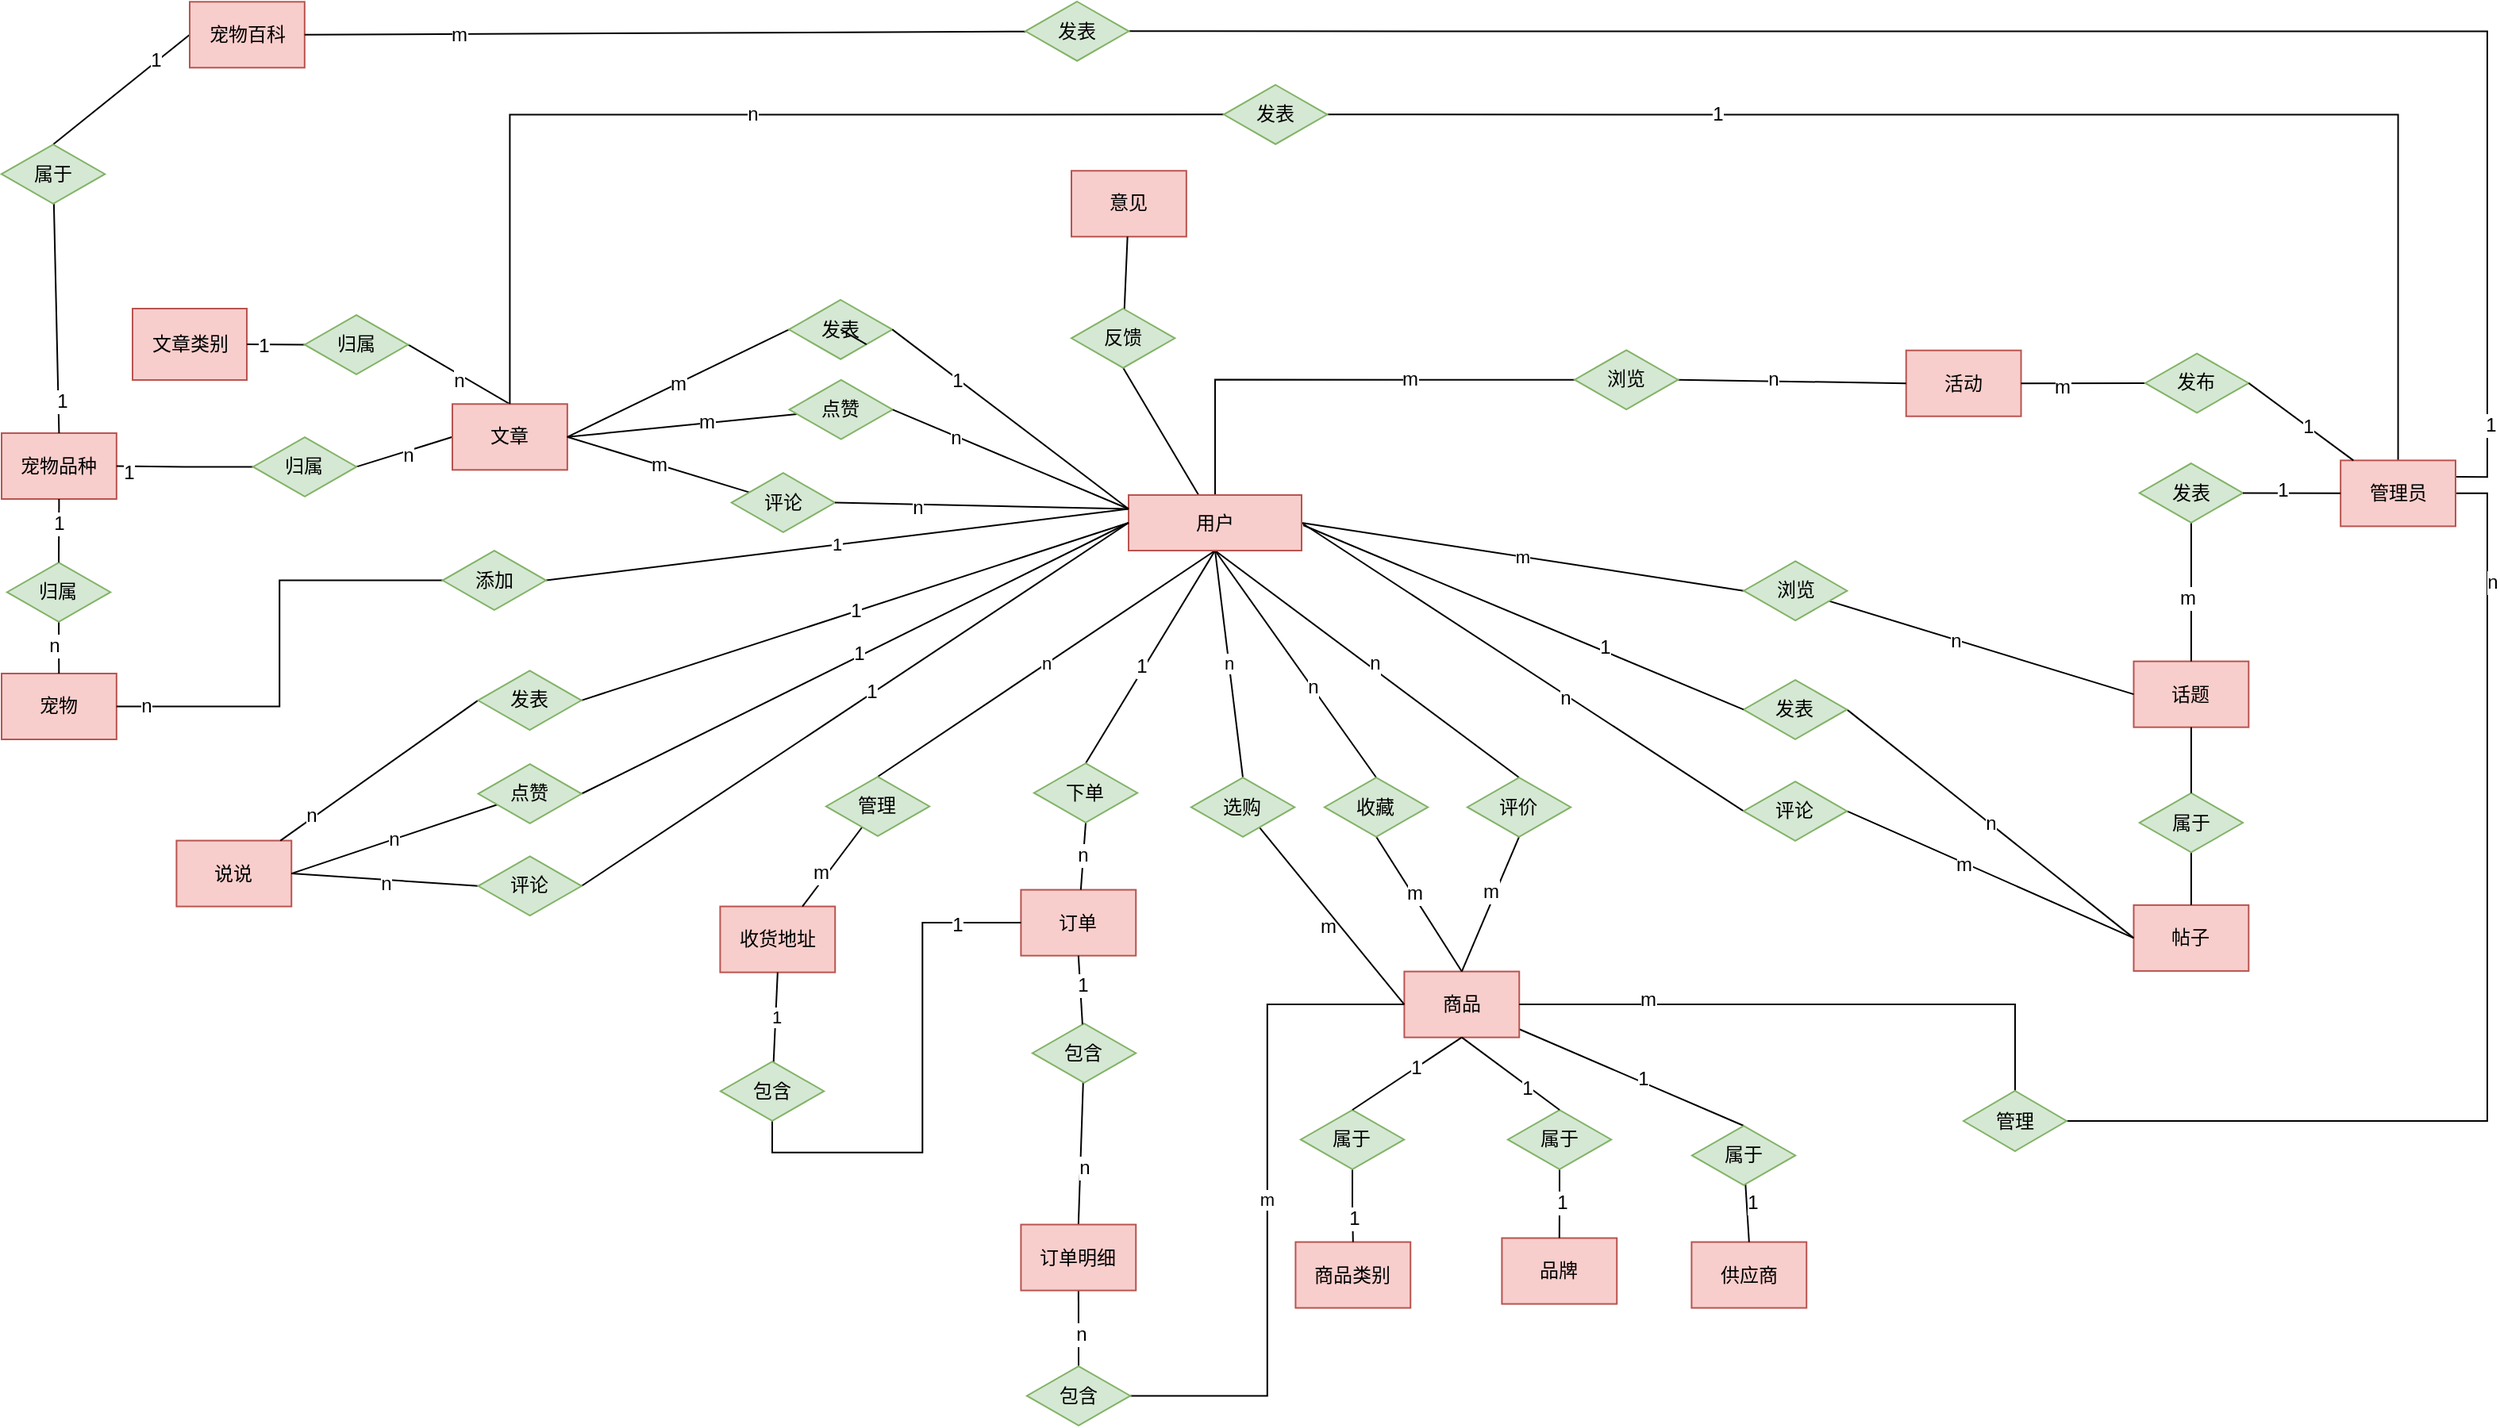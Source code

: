 <mxfile version="10.6.0" type="github"><diagram id="X5eaRei8gpYAr_jthchR" name="Page-1"><mxGraphModel dx="1158" dy="766" grid="1" gridSize="10" guides="1" tooltips="1" connect="1" arrows="1" fold="1" page="1" pageScale="1" pageWidth="3000" pageHeight="1169" math="0" shadow="0"><root><mxCell id="0"/><mxCell id="1" parent="0"/><mxCell id="8Mfv35bNwvgHNGdk49LG-83" style="rounded=0;orthogonalLoop=1;jettySize=auto;html=1;exitX=0.5;exitY=1;exitDx=0;exitDy=0;entryX=0.5;entryY=0;entryDx=0;entryDy=0;endArrow=none;endFill=0;fontSize=12;" parent="1" source="8Mfv35bNwvgHNGdk49LG-1" target="8Mfv35bNwvgHNGdk49LG-82" edge="1"><mxGeometry relative="1" as="geometry"/></mxCell><mxCell id="trBln6r09--BIxI0laH--87" value="1" style="text;html=1;resizable=0;points=[];align=center;verticalAlign=middle;labelBackgroundColor=#ffffff;" parent="8Mfv35bNwvgHNGdk49LG-83" vertex="1" connectable="0"><mxGeometry x="0.116" y="-1" relative="1" as="geometry"><mxPoint y="-1" as="offset"/></mxGeometry></mxCell><mxCell id="8Mfv35bNwvgHNGdk49LG-101" style="edgeStyle=none;rounded=0;orthogonalLoop=1;jettySize=auto;html=1;exitX=0.5;exitY=1;exitDx=0;exitDy=0;entryX=0.5;entryY=0;entryDx=0;entryDy=0;endArrow=none;endFill=0;fontSize=12;" parent="1" source="8Mfv35bNwvgHNGdk49LG-1" target="8Mfv35bNwvgHNGdk49LG-100" edge="1"><mxGeometry relative="1" as="geometry"/></mxCell><mxCell id="trBln6r09--BIxI0laH--93" value="n" style="text;html=1;resizable=0;points=[];align=center;verticalAlign=middle;labelBackgroundColor=#ffffff;" parent="8Mfv35bNwvgHNGdk49LG-101" vertex="1" connectable="0"><mxGeometry x="0.028" y="3" relative="1" as="geometry"><mxPoint as="offset"/></mxGeometry></mxCell><mxCell id="8Mfv35bNwvgHNGdk49LG-104" style="edgeStyle=none;rounded=0;orthogonalLoop=1;jettySize=auto;html=1;exitX=0.5;exitY=1;exitDx=0;exitDy=0;entryX=0.5;entryY=0;entryDx=0;entryDy=0;endArrow=none;endFill=0;fontSize=12;" parent="1" source="8Mfv35bNwvgHNGdk49LG-1" target="8Mfv35bNwvgHNGdk49LG-103" edge="1"><mxGeometry relative="1" as="geometry"/></mxCell><mxCell id="trBln6r09--BIxI0laH--91" value="n" style="text;html=1;resizable=0;points=[];align=center;verticalAlign=middle;labelBackgroundColor=#ffffff;" parent="8Mfv35bNwvgHNGdk49LG-104" vertex="1" connectable="0"><mxGeometry x="0.204" relative="1" as="geometry"><mxPoint as="offset"/></mxGeometry></mxCell><mxCell id="trBln6r09--BIxI0laH--32" value="n" style="edgeStyle=none;rounded=0;orthogonalLoop=1;jettySize=auto;html=1;entryX=0.5;entryY=0;entryDx=0;entryDy=0;endArrow=none;endFill=0;exitX=0.5;exitY=1;exitDx=0;exitDy=0;" parent="1" source="8Mfv35bNwvgHNGdk49LG-1" target="trBln6r09--BIxI0laH--31" edge="1"><mxGeometry relative="1" as="geometry"><mxPoint x="810" y="590" as="sourcePoint"/></mxGeometry></mxCell><mxCell id="trBln6r09--BIxI0laH--35" value="1" style="rounded=0;orthogonalLoop=1;jettySize=auto;html=1;entryX=1;entryY=0.5;entryDx=0;entryDy=0;endArrow=none;endFill=0;exitX=0;exitY=0.25;exitDx=0;exitDy=0;" parent="1" source="8Mfv35bNwvgHNGdk49LG-1" target="trBln6r09--BIxI0laH--34" edge="1"><mxGeometry relative="1" as="geometry"/></mxCell><mxCell id="trBln6r09--BIxI0laH--50" value="n" style="edgeStyle=none;rounded=0;orthogonalLoop=1;jettySize=auto;html=1;entryX=0.5;entryY=0;entryDx=0;entryDy=0;endArrow=none;endFill=0;exitX=0.5;exitY=1;exitDx=0;exitDy=0;" parent="1" source="8Mfv35bNwvgHNGdk49LG-1" target="trBln6r09--BIxI0laH--48" edge="1"><mxGeometry relative="1" as="geometry"/></mxCell><mxCell id="trBln6r09--BIxI0laH--52" value="m" style="rounded=0;orthogonalLoop=1;jettySize=auto;html=1;entryX=0;entryY=0.5;entryDx=0;entryDy=0;endArrow=none;endFill=0;exitX=1;exitY=0.5;exitDx=0;exitDy=0;" parent="1" source="8Mfv35bNwvgHNGdk49LG-1" target="trBln6r09--BIxI0laH--51" edge="1"><mxGeometry relative="1" as="geometry"/></mxCell><mxCell id="trBln6r09--BIxI0laH--56" style="edgeStyle=none;rounded=0;orthogonalLoop=1;jettySize=auto;html=1;entryX=0;entryY=0.5;entryDx=0;entryDy=0;endArrow=none;endFill=0;exitX=1;exitY=0.5;exitDx=0;exitDy=0;" parent="1" source="8Mfv35bNwvgHNGdk49LG-1" target="trBln6r09--BIxI0laH--55" edge="1"><mxGeometry relative="1" as="geometry"><mxPoint x="960" y="570" as="sourcePoint"/></mxGeometry></mxCell><mxCell id="trBln6r09--BIxI0laH--112" value="n" style="text;html=1;resizable=0;points=[];align=center;verticalAlign=middle;labelBackgroundColor=#ffffff;" parent="trBln6r09--BIxI0laH--56" vertex="1" connectable="0"><mxGeometry x="0.196" y="-2" relative="1" as="geometry"><mxPoint as="offset"/></mxGeometry></mxCell><mxCell id="trBln6r09--BIxI0laH--70" style="edgeStyle=orthogonalEdgeStyle;rounded=0;orthogonalLoop=1;jettySize=auto;html=1;entryX=0;entryY=0.5;entryDx=0;entryDy=0;endArrow=none;endFill=0;exitX=0.5;exitY=0;exitDx=0;exitDy=0;" parent="1" source="8Mfv35bNwvgHNGdk49LG-1" target="8Mfv35bNwvgHNGdk49LG-38" edge="1"><mxGeometry relative="1" as="geometry"/></mxCell><mxCell id="trBln6r09--BIxI0laH--116" value="m" style="text;html=1;resizable=0;points=[];align=center;verticalAlign=middle;labelBackgroundColor=#ffffff;" parent="trBln6r09--BIxI0laH--70" vertex="1" connectable="0"><mxGeometry x="0.301" y="1" relative="1" as="geometry"><mxPoint as="offset"/></mxGeometry></mxCell><mxCell id="1uvnGpCHPw-jhoXj2aZa-3" style="rounded=0;orthogonalLoop=1;jettySize=auto;html=1;entryX=0.5;entryY=1;entryDx=0;entryDy=0;endArrow=none;endFill=0;" edge="1" parent="1" source="8Mfv35bNwvgHNGdk49LG-1" target="1uvnGpCHPw-jhoXj2aZa-2"><mxGeometry relative="1" as="geometry"/></mxCell><mxCell id="8Mfv35bNwvgHNGdk49LG-1" value="用户" style="rounded=0;whiteSpace=wrap;html=1;fillColor=#f8cecc;strokeColor=#b85450;fontSize=12;" parent="1" vertex="1"><mxGeometry x="800" y="501" width="109" height="35" as="geometry"/></mxCell><mxCell id="8Mfv35bNwvgHNGdk49LG-74" style="edgeStyle=orthogonalEdgeStyle;rounded=0;orthogonalLoop=1;jettySize=auto;html=1;exitX=0.5;exitY=0;exitDx=0;exitDy=0;entryX=1;entryY=0.5;entryDx=0;entryDy=0;endArrow=none;endFill=0;fontSize=12;" parent="1" source="8Mfv35bNwvgHNGdk49LG-3" target="8Mfv35bNwvgHNGdk49LG-73" edge="1"><mxGeometry relative="1" as="geometry"/></mxCell><mxCell id="trBln6r09--BIxI0laH--124" value="1" style="text;html=1;resizable=0;points=[];align=center;verticalAlign=middle;labelBackgroundColor=#ffffff;" parent="8Mfv35bNwvgHNGdk49LG-74" vertex="1" connectable="0"><mxGeometry x="0.451" relative="1" as="geometry"><mxPoint as="offset"/></mxGeometry></mxCell><mxCell id="trBln6r09--BIxI0laH--28" style="edgeStyle=orthogonalEdgeStyle;rounded=0;orthogonalLoop=1;jettySize=auto;html=1;entryX=1;entryY=0.5;entryDx=0;entryDy=0;endArrow=none;endFill=0;exitX=1;exitY=0.5;exitDx=0;exitDy=0;" parent="1" source="8Mfv35bNwvgHNGdk49LG-3" target="trBln6r09--BIxI0laH--27" edge="1"><mxGeometry relative="1" as="geometry"/></mxCell><mxCell id="trBln6r09--BIxI0laH--99" value="n" style="text;html=1;resizable=0;points=[];align=center;verticalAlign=middle;labelBackgroundColor=#ffffff;" parent="trBln6r09--BIxI0laH--28" vertex="1" connectable="0"><mxGeometry x="-0.778" y="3" relative="1" as="geometry"><mxPoint as="offset"/></mxGeometry></mxCell><mxCell id="trBln6r09--BIxI0laH--61" style="edgeStyle=orthogonalEdgeStyle;rounded=0;orthogonalLoop=1;jettySize=auto;html=1;entryX=1;entryY=0.5;entryDx=0;entryDy=0;endArrow=none;endFill=0;exitX=1;exitY=0.25;exitDx=0;exitDy=0;" parent="1" source="8Mfv35bNwvgHNGdk49LG-3" target="trBln6r09--BIxI0laH--59" edge="1"><mxGeometry relative="1" as="geometry"/></mxCell><mxCell id="trBln6r09--BIxI0laH--103" value="1" style="text;html=1;resizable=0;points=[];align=center;verticalAlign=middle;labelBackgroundColor=#ffffff;" parent="trBln6r09--BIxI0laH--61" vertex="1" connectable="0"><mxGeometry x="-0.908" y="-2" relative="1" as="geometry"><mxPoint as="offset"/></mxGeometry></mxCell><mxCell id="8Mfv35bNwvgHNGdk49LG-3" value="管理员" style="rounded=0;whiteSpace=wrap;html=1;fillColor=#f8cecc;strokeColor=#b85450;fontSize=12;" parent="1" vertex="1"><mxGeometry x="1563.586" y="479.172" width="72.414" height="41.521" as="geometry"/></mxCell><mxCell id="8Mfv35bNwvgHNGdk49LG-78" style="rounded=0;orthogonalLoop=1;jettySize=auto;html=1;exitX=0;exitY=0.5;exitDx=0;exitDy=0;entryX=1;entryY=0.5;entryDx=0;entryDy=0;endArrow=none;endFill=0;fontSize=12;" parent="1" source="8Mfv35bNwvgHNGdk49LG-4" target="8Mfv35bNwvgHNGdk49LG-77" edge="1"><mxGeometry relative="1" as="geometry"/></mxCell><mxCell id="trBln6r09--BIxI0laH--74" value="n" style="text;html=1;resizable=0;points=[];align=center;verticalAlign=middle;labelBackgroundColor=#ffffff;" parent="8Mfv35bNwvgHNGdk49LG-78" vertex="1" connectable="0"><mxGeometry x="-0.678" y="-1" relative="1" as="geometry"><mxPoint x="-18" y="9" as="offset"/></mxGeometry></mxCell><mxCell id="8Mfv35bNwvgHNGdk49LG-98" style="rounded=0;orthogonalLoop=1;jettySize=auto;html=1;exitX=0.5;exitY=0;exitDx=0;exitDy=0;entryX=1;entryY=0.5;entryDx=0;entryDy=0;endArrow=none;endFill=0;fontSize=12;" parent="1" source="8Mfv35bNwvgHNGdk49LG-4" target="8Mfv35bNwvgHNGdk49LG-97" edge="1"><mxGeometry relative="1" as="geometry"/></mxCell><mxCell id="trBln6r09--BIxI0laH--76" value="n" style="text;html=1;resizable=0;points=[];align=center;verticalAlign=middle;labelBackgroundColor=#ffffff;" parent="8Mfv35bNwvgHNGdk49LG-98" vertex="1" connectable="0"><mxGeometry x="-0.041" y="3" relative="1" as="geometry"><mxPoint as="offset"/></mxGeometry></mxCell><mxCell id="8Mfv35bNwvgHNGdk49LG-4" value="文章" style="rounded=0;whiteSpace=wrap;html=1;fillColor=#f8cecc;strokeColor=#b85450;fontSize=12;" parent="1" vertex="1"><mxGeometry x="374" y="443.639" width="72.414" height="41.521" as="geometry"/></mxCell><mxCell id="8Mfv35bNwvgHNGdk49LG-6" value="话题" style="rounded=0;whiteSpace=wrap;html=1;fillColor=#f8cecc;strokeColor=#b85450;fontSize=12;" parent="1" vertex="1"><mxGeometry x="1433.241" y="605.811" width="72.414" height="41.521" as="geometry"/></mxCell><mxCell id="8Mfv35bNwvgHNGdk49LG-8" value="活动" style="rounded=0;whiteSpace=wrap;html=1;fillColor=#f8cecc;strokeColor=#b85450;fontSize=12;" parent="1" vertex="1"><mxGeometry x="1289.862" y="409.846" width="72.414" height="41.521" as="geometry"/></mxCell><mxCell id="8Mfv35bNwvgHNGdk49LG-16" value="m" style="rounded=0;orthogonalLoop=1;jettySize=auto;html=1;exitX=0;exitY=0.5;exitDx=0;exitDy=0;fontSize=12;endArrow=none;endFill=0;entryX=1;entryY=0.5;entryDx=0;entryDy=0;" parent="1" source="8Mfv35bNwvgHNGdk49LG-14" target="8Mfv35bNwvgHNGdk49LG-4" edge="1"><mxGeometry relative="1" as="geometry"><mxPoint x="640.69" y="354.532" as="targetPoint"/></mxGeometry></mxCell><mxCell id="8Mfv35bNwvgHNGdk49LG-14" value="发表" style="rhombus;whiteSpace=wrap;html=1;fontSize=12;fillColor=#d5e8d4;strokeColor=#82b366;" parent="1" vertex="1"><mxGeometry x="586" y="378" width="65.172" height="37.369" as="geometry"/></mxCell><mxCell id="8Mfv35bNwvgHNGdk49LG-15" style="rounded=0;orthogonalLoop=1;jettySize=auto;html=1;entryX=1;entryY=0.5;entryDx=0;entryDy=0;fontSize=12;endArrow=none;endFill=0;exitX=0;exitY=0.25;exitDx=0;exitDy=0;" parent="1" source="8Mfv35bNwvgHNGdk49LG-1" target="8Mfv35bNwvgHNGdk49LG-14" edge="1"><mxGeometry relative="1" as="geometry"/></mxCell><mxCell id="trBln6r09--BIxI0laH--107" value="1" style="text;html=1;resizable=0;points=[];align=center;verticalAlign=middle;labelBackgroundColor=#ffffff;" parent="8Mfv35bNwvgHNGdk49LG-15" vertex="1" connectable="0"><mxGeometry x="0.452" y="1" relative="1" as="geometry"><mxPoint as="offset"/></mxGeometry></mxCell><mxCell id="8Mfv35bNwvgHNGdk49LG-18" value="1" style="rounded=0;orthogonalLoop=1;jettySize=auto;html=1;exitX=0;exitY=0.5;exitDx=0;exitDy=0;entryX=1;entryY=0.5;entryDx=0;entryDy=0;fontSize=12;endArrow=none;endFill=0;" parent="1" source="8Mfv35bNwvgHNGdk49LG-1" target="8Mfv35bNwvgHNGdk49LG-17" edge="1"><mxGeometry relative="1" as="geometry"/></mxCell><mxCell id="8Mfv35bNwvgHNGdk49LG-24" style="rounded=0;orthogonalLoop=1;jettySize=auto;html=1;exitX=0.5;exitY=1;exitDx=0;exitDy=0;fontSize=12;endArrow=none;endFill=0;" parent="1" source="8Mfv35bNwvgHNGdk49LG-21" target="8Mfv35bNwvgHNGdk49LG-6" edge="1"><mxGeometry relative="1" as="geometry"/></mxCell><mxCell id="trBln6r09--BIxI0laH--123" value="m" style="text;html=1;resizable=0;points=[];align=center;verticalAlign=middle;labelBackgroundColor=#ffffff;" parent="8Mfv35bNwvgHNGdk49LG-24" vertex="1" connectable="0"><mxGeometry x="0.07" y="-3" relative="1" as="geometry"><mxPoint as="offset"/></mxGeometry></mxCell><mxCell id="8Mfv35bNwvgHNGdk49LG-21" value="发表" style="rhombus;whiteSpace=wrap;html=1;fontSize=12;fillColor=#d5e8d4;strokeColor=#82b366;" parent="1" vertex="1"><mxGeometry x="1436.862" y="481.008" width="65.172" height="37.369" as="geometry"/></mxCell><mxCell id="8Mfv35bNwvgHNGdk49LG-23" style="rounded=0;orthogonalLoop=1;jettySize=auto;html=1;entryX=1;entryY=0.5;entryDx=0;entryDy=0;fontSize=12;endArrow=none;endFill=0;exitX=0;exitY=0.5;exitDx=0;exitDy=0;" parent="1" source="8Mfv35bNwvgHNGdk49LG-3" target="8Mfv35bNwvgHNGdk49LG-21" edge="1"><mxGeometry relative="1" as="geometry"/></mxCell><mxCell id="trBln6r09--BIxI0laH--122" value="1" style="text;html=1;resizable=0;points=[];align=center;verticalAlign=middle;labelBackgroundColor=#ffffff;" parent="8Mfv35bNwvgHNGdk49LG-23" vertex="1" connectable="0"><mxGeometry x="0.194" y="-2" relative="1" as="geometry"><mxPoint as="offset"/></mxGeometry></mxCell><mxCell id="8Mfv35bNwvgHNGdk49LG-25" value="帖子" style="rounded=0;whiteSpace=wrap;html=1;fillColor=#f8cecc;strokeColor=#b85450;fontSize=12;" parent="1" vertex="1"><mxGeometry x="1433.241" y="759.439" width="72.414" height="41.521" as="geometry"/></mxCell><mxCell id="8Mfv35bNwvgHNGdk49LG-29" style="rounded=0;orthogonalLoop=1;jettySize=auto;html=1;exitX=0.5;exitY=1;exitDx=0;exitDy=0;endArrow=none;endFill=0;fontSize=12;" parent="1" source="8Mfv35bNwvgHNGdk49LG-26" target="8Mfv35bNwvgHNGdk49LG-25" edge="1"><mxGeometry relative="1" as="geometry"/></mxCell><mxCell id="8Mfv35bNwvgHNGdk49LG-26" value="属于" style="rhombus;whiteSpace=wrap;html=1;fontSize=12;fillColor=#d5e8d4;strokeColor=#82b366;" parent="1" vertex="1"><mxGeometry x="1436.862" y="688.854" width="65.172" height="37.369" as="geometry"/></mxCell><mxCell id="8Mfv35bNwvgHNGdk49LG-27" style="rounded=0;orthogonalLoop=1;jettySize=auto;html=1;exitX=0.5;exitY=1;exitDx=0;exitDy=0;entryX=0.5;entryY=0;entryDx=0;entryDy=0;endArrow=none;endFill=0;fontSize=12;" parent="1" source="8Mfv35bNwvgHNGdk49LG-6" target="8Mfv35bNwvgHNGdk49LG-26" edge="1"><mxGeometry relative="1" as="geometry"/></mxCell><mxCell id="8Mfv35bNwvgHNGdk49LG-32" value="n" style="rounded=0;orthogonalLoop=1;jettySize=auto;html=1;exitX=1;exitY=0.5;exitDx=0;exitDy=0;entryX=0;entryY=0.5;entryDx=0;entryDy=0;endArrow=none;endFill=0;fontSize=12;" parent="1" source="8Mfv35bNwvgHNGdk49LG-30" target="8Mfv35bNwvgHNGdk49LG-25" edge="1"><mxGeometry relative="1" as="geometry"/></mxCell><mxCell id="8Mfv35bNwvgHNGdk49LG-30" value="发表" style="rhombus;whiteSpace=wrap;html=1;fontSize=12;fillColor=#d5e8d4;strokeColor=#82b366;" parent="1" vertex="1"><mxGeometry x="1187.431" y="617.515" width="65.172" height="37.369" as="geometry"/></mxCell><mxCell id="8Mfv35bNwvgHNGdk49LG-31" style="rounded=0;orthogonalLoop=1;jettySize=auto;html=1;entryX=0;entryY=0.5;entryDx=0;entryDy=0;endArrow=none;endFill=0;fontSize=12;" parent="1" target="8Mfv35bNwvgHNGdk49LG-30" edge="1"><mxGeometry relative="1" as="geometry"><mxPoint x="910" y="520" as="sourcePoint"/></mxGeometry></mxCell><mxCell id="trBln6r09--BIxI0laH--114" value="1" style="text;html=1;resizable=0;points=[];align=center;verticalAlign=middle;labelBackgroundColor=#ffffff;" parent="8Mfv35bNwvgHNGdk49LG-31" vertex="1" connectable="0"><mxGeometry x="0.359" y="2" relative="1" as="geometry"><mxPoint as="offset"/></mxGeometry></mxCell><mxCell id="8Mfv35bNwvgHNGdk49LG-36" style="edgeStyle=none;rounded=0;orthogonalLoop=1;jettySize=auto;html=1;entryX=1;entryY=0.5;entryDx=0;entryDy=0;endArrow=none;endFill=0;fontSize=12;" parent="1" source="8Mfv35bNwvgHNGdk49LG-33" target="8Mfv35bNwvgHNGdk49LG-8" edge="1"><mxGeometry relative="1" as="geometry"/></mxCell><mxCell id="trBln6r09--BIxI0laH--120" value="m" style="text;html=1;resizable=0;points=[];align=center;verticalAlign=middle;labelBackgroundColor=#ffffff;" parent="8Mfv35bNwvgHNGdk49LG-36" vertex="1" connectable="0"><mxGeometry x="0.34" y="2" relative="1" as="geometry"><mxPoint as="offset"/></mxGeometry></mxCell><mxCell id="8Mfv35bNwvgHNGdk49LG-33" value="发布" style="rhombus;whiteSpace=wrap;html=1;fontSize=12;fillColor=#d5e8d4;strokeColor=#82b366;" parent="1" vertex="1"><mxGeometry x="1440.483" y="411.77" width="65.172" height="37.369" as="geometry"/></mxCell><mxCell id="8Mfv35bNwvgHNGdk49LG-35" style="edgeStyle=none;rounded=0;orthogonalLoop=1;jettySize=auto;html=1;entryX=1;entryY=0.5;entryDx=0;entryDy=0;endArrow=none;endFill=0;fontSize=12;" parent="1" source="8Mfv35bNwvgHNGdk49LG-3" target="8Mfv35bNwvgHNGdk49LG-33" edge="1"><mxGeometry relative="1" as="geometry"/></mxCell><mxCell id="trBln6r09--BIxI0laH--119" value="1" style="text;html=1;resizable=0;points=[];align=center;verticalAlign=middle;labelBackgroundColor=#ffffff;" parent="8Mfv35bNwvgHNGdk49LG-35" vertex="1" connectable="0"><mxGeometry x="-0.128" relative="1" as="geometry"><mxPoint as="offset"/></mxGeometry></mxCell><mxCell id="8Mfv35bNwvgHNGdk49LG-40" style="edgeStyle=none;rounded=0;orthogonalLoop=1;jettySize=auto;html=1;exitX=1;exitY=0.5;exitDx=0;exitDy=0;entryX=0;entryY=0.5;entryDx=0;entryDy=0;endArrow=none;endFill=0;fontSize=12;" parent="1" source="8Mfv35bNwvgHNGdk49LG-38" target="8Mfv35bNwvgHNGdk49LG-8" edge="1"><mxGeometry relative="1" as="geometry"/></mxCell><mxCell id="trBln6r09--BIxI0laH--117" value="n" style="text;html=1;resizable=0;points=[];align=center;verticalAlign=middle;labelBackgroundColor=#ffffff;" parent="8Mfv35bNwvgHNGdk49LG-40" vertex="1" connectable="0"><mxGeometry x="-0.164" y="2" relative="1" as="geometry"><mxPoint as="offset"/></mxGeometry></mxCell><mxCell id="8Mfv35bNwvgHNGdk49LG-38" value="浏览" style="rhombus;whiteSpace=wrap;html=1;fontSize=12;fillColor=#d5e8d4;strokeColor=#82b366;" parent="1" vertex="1"><mxGeometry x="1081.034" y="409.639" width="65.172" height="37.369" as="geometry"/></mxCell><mxCell id="8Mfv35bNwvgHNGdk49LG-46" style="edgeStyle=none;rounded=0;orthogonalLoop=1;jettySize=auto;html=1;exitX=0;exitY=0.5;exitDx=0;exitDy=0;entryX=1;entryY=0.5;entryDx=0;entryDy=0;endArrow=none;endFill=0;fontSize=12;" parent="1" source="8Mfv35bNwvgHNGdk49LG-1" target="8Mfv35bNwvgHNGdk49LG-42" edge="1"><mxGeometry relative="1" as="geometry"/></mxCell><mxCell id="trBln6r09--BIxI0laH--80" value="1" style="text;html=1;resizable=0;points=[];align=center;verticalAlign=middle;labelBackgroundColor=#ffffff;" parent="8Mfv35bNwvgHNGdk49LG-46" vertex="1" connectable="0"><mxGeometry x="-0.014" y="-2" relative="1" as="geometry"><mxPoint as="offset"/></mxGeometry></mxCell><mxCell id="8Mfv35bNwvgHNGdk49LG-50" style="edgeStyle=none;rounded=0;orthogonalLoop=1;jettySize=auto;html=1;exitX=1;exitY=0.5;exitDx=0;exitDy=0;entryX=0;entryY=0.5;entryDx=0;entryDy=0;endArrow=none;endFill=0;fontSize=12;" parent="1" source="8Mfv35bNwvgHNGdk49LG-43" target="8Mfv35bNwvgHNGdk49LG-1" edge="1"><mxGeometry relative="1" as="geometry"/></mxCell><mxCell id="trBln6r09--BIxI0laH--81" value="1" style="text;html=1;resizable=0;points=[];align=center;verticalAlign=middle;labelBackgroundColor=#ffffff;" parent="8Mfv35bNwvgHNGdk49LG-50" vertex="1" connectable="0"><mxGeometry x="0.064" y="1" relative="1" as="geometry"><mxPoint as="offset"/></mxGeometry></mxCell><mxCell id="8Mfv35bNwvgHNGdk49LG-51" style="edgeStyle=none;rounded=0;orthogonalLoop=1;jettySize=auto;html=1;exitX=1;exitY=1;exitDx=0;exitDy=0;endArrow=none;endFill=0;fontSize=12;" parent="1" source="8Mfv35bNwvgHNGdk49LG-14" target="8Mfv35bNwvgHNGdk49LG-14" edge="1"><mxGeometry relative="1" as="geometry"/></mxCell><mxCell id="8Mfv35bNwvgHNGdk49LG-59" style="edgeStyle=none;rounded=0;orthogonalLoop=1;jettySize=auto;html=1;entryX=1;entryY=0.5;entryDx=0;entryDy=0;endArrow=none;endFill=0;fontSize=12;" parent="1" source="8Mfv35bNwvgHNGdk49LG-53" target="8Mfv35bNwvgHNGdk49LG-4" edge="1"><mxGeometry relative="1" as="geometry"/></mxCell><mxCell id="trBln6r09--BIxI0laH--111" value="m" style="text;html=1;resizable=0;points=[];align=center;verticalAlign=middle;labelBackgroundColor=#ffffff;" parent="8Mfv35bNwvgHNGdk49LG-59" vertex="1" connectable="0"><mxGeometry x="-0.201" y="-1" relative="1" as="geometry"><mxPoint as="offset"/></mxGeometry></mxCell><mxCell id="8Mfv35bNwvgHNGdk49LG-53" value="点赞" style="rhombus;whiteSpace=wrap;html=1;fontSize=12;fillColor=#d5e8d4;strokeColor=#82b366;" parent="1" vertex="1"><mxGeometry x="586.259" y="428.487" width="65.172" height="37.369" as="geometry"/></mxCell><mxCell id="8Mfv35bNwvgHNGdk49LG-56" style="edgeStyle=none;rounded=0;orthogonalLoop=1;jettySize=auto;html=1;exitX=0;exitY=0.25;exitDx=0;exitDy=0;entryX=1;entryY=0.5;entryDx=0;entryDy=0;endArrow=none;endFill=0;fontSize=12;" parent="1" source="8Mfv35bNwvgHNGdk49LG-1" target="8Mfv35bNwvgHNGdk49LG-53" edge="1"><mxGeometry relative="1" as="geometry"/></mxCell><mxCell id="trBln6r09--BIxI0laH--109" value="n" style="text;html=1;resizable=0;points=[];align=center;verticalAlign=middle;labelBackgroundColor=#ffffff;" parent="8Mfv35bNwvgHNGdk49LG-56" vertex="1" connectable="0"><mxGeometry x="0.469" y="1" relative="1" as="geometry"><mxPoint as="offset"/></mxGeometry></mxCell><mxCell id="8Mfv35bNwvgHNGdk49LG-60" value="m&lt;br&gt;" style="edgeStyle=none;rounded=0;orthogonalLoop=1;jettySize=auto;html=1;entryX=1;entryY=0.5;entryDx=0;entryDy=0;endArrow=none;endFill=0;fontSize=12;" parent="1" source="8Mfv35bNwvgHNGdk49LG-54" target="8Mfv35bNwvgHNGdk49LG-4" edge="1"><mxGeometry relative="1" as="geometry"/></mxCell><mxCell id="8Mfv35bNwvgHNGdk49LG-54" value="评论" style="rhombus;whiteSpace=wrap;html=1;fontSize=12;fillColor=#d5e8d4;strokeColor=#82b366;" parent="1" vertex="1"><mxGeometry x="549.828" y="487.117" width="65.172" height="37.369" as="geometry"/></mxCell><mxCell id="8Mfv35bNwvgHNGdk49LG-57" style="edgeStyle=none;rounded=0;orthogonalLoop=1;jettySize=auto;html=1;exitX=0;exitY=0.25;exitDx=0;exitDy=0;entryX=1;entryY=0.5;entryDx=0;entryDy=0;endArrow=none;endFill=0;fontSize=12;" parent="1" source="8Mfv35bNwvgHNGdk49LG-1" target="8Mfv35bNwvgHNGdk49LG-54" edge="1"><mxGeometry relative="1" as="geometry"/></mxCell><mxCell id="trBln6r09--BIxI0laH--110" value="n" style="text;html=1;resizable=0;points=[];align=center;verticalAlign=middle;labelBackgroundColor=#ffffff;" parent="8Mfv35bNwvgHNGdk49LG-57" vertex="1" connectable="0"><mxGeometry x="0.437" y="2" relative="1" as="geometry"><mxPoint as="offset"/></mxGeometry></mxCell><mxCell id="8Mfv35bNwvgHNGdk49LG-66" value="" style="group" parent="1" vertex="1" connectable="0"><mxGeometry x="90" y="461.979" width="72.414" height="193.021" as="geometry"/></mxCell><mxCell id="8Mfv35bNwvgHNGdk49LG-5" value="宠物品种" style="rounded=0;whiteSpace=wrap;html=1;fillColor=#f8cecc;strokeColor=#b85450;fontSize=12;" parent="8Mfv35bNwvgHNGdk49LG-66" vertex="1"><mxGeometry width="72.414" height="41.521" as="geometry"/></mxCell><mxCell id="8Mfv35bNwvgHNGdk49LG-62" value="宠物" style="rounded=0;whiteSpace=wrap;html=1;fillColor=#f8cecc;strokeColor=#b85450;fontSize=12;" parent="8Mfv35bNwvgHNGdk49LG-66" vertex="1"><mxGeometry y="151.5" width="72.414" height="41.521" as="geometry"/></mxCell><mxCell id="8Mfv35bNwvgHNGdk49LG-65" style="edgeStyle=none;rounded=0;orthogonalLoop=1;jettySize=auto;html=1;exitX=0.5;exitY=1;exitDx=0;exitDy=0;endArrow=none;endFill=0;fontSize=12;" parent="8Mfv35bNwvgHNGdk49LG-66" source="8Mfv35bNwvgHNGdk49LG-63" target="8Mfv35bNwvgHNGdk49LG-62" edge="1"><mxGeometry relative="1" as="geometry"/></mxCell><mxCell id="trBln6r09--BIxI0laH--106" value="n" style="text;html=1;resizable=0;points=[];align=center;verticalAlign=middle;labelBackgroundColor=#ffffff;" parent="8Mfv35bNwvgHNGdk49LG-65" vertex="1" connectable="0"><mxGeometry x="-0.077" y="-3" relative="1" as="geometry"><mxPoint as="offset"/></mxGeometry></mxCell><mxCell id="8Mfv35bNwvgHNGdk49LG-63" value="归属" style="rhombus;whiteSpace=wrap;html=1;fontSize=12;fillColor=#d5e8d4;strokeColor=#82b366;" parent="8Mfv35bNwvgHNGdk49LG-66" vertex="1"><mxGeometry x="3.431" y="81.537" width="65.172" height="37.369" as="geometry"/></mxCell><mxCell id="8Mfv35bNwvgHNGdk49LG-64" style="edgeStyle=none;rounded=0;orthogonalLoop=1;jettySize=auto;html=1;exitX=0.5;exitY=1;exitDx=0;exitDy=0;entryX=0.5;entryY=0;entryDx=0;entryDy=0;endArrow=none;endFill=0;fontSize=12;" parent="8Mfv35bNwvgHNGdk49LG-66" source="8Mfv35bNwvgHNGdk49LG-5" target="8Mfv35bNwvgHNGdk49LG-63" edge="1"><mxGeometry relative="1" as="geometry"/></mxCell><mxCell id="trBln6r09--BIxI0laH--105" value="1" style="text;html=1;resizable=0;points=[];align=center;verticalAlign=middle;labelBackgroundColor=#ffffff;" parent="8Mfv35bNwvgHNGdk49LG-64" vertex="1" connectable="0"><mxGeometry x="-0.25" relative="1" as="geometry"><mxPoint as="offset"/></mxGeometry></mxCell><mxCell id="8Mfv35bNwvgHNGdk49LG-75" style="edgeStyle=orthogonalEdgeStyle;rounded=0;orthogonalLoop=1;jettySize=auto;html=1;exitX=0;exitY=0.5;exitDx=0;exitDy=0;entryX=0.5;entryY=0;entryDx=0;entryDy=0;endArrow=none;endFill=0;fontSize=12;" parent="1" source="8Mfv35bNwvgHNGdk49LG-73" target="8Mfv35bNwvgHNGdk49LG-4" edge="1"><mxGeometry relative="1" as="geometry"/></mxCell><mxCell id="trBln6r09--BIxI0laH--125" value="n" style="text;html=1;resizable=0;points=[];align=center;verticalAlign=middle;labelBackgroundColor=#ffffff;" parent="8Mfv35bNwvgHNGdk49LG-75" vertex="1" connectable="0"><mxGeometry x="-0.06" relative="1" as="geometry"><mxPoint as="offset"/></mxGeometry></mxCell><mxCell id="8Mfv35bNwvgHNGdk49LG-73" value="发表" style="rhombus;whiteSpace=wrap;html=1;fontSize=12;fillColor=#d5e8d4;strokeColor=#82b366;" parent="1" vertex="1"><mxGeometry x="860" y="242.5" width="65.172" height="37.369" as="geometry"/></mxCell><mxCell id="8Mfv35bNwvgHNGdk49LG-79" style="edgeStyle=orthogonalEdgeStyle;rounded=0;orthogonalLoop=1;jettySize=auto;html=1;entryX=1;entryY=0.5;entryDx=0;entryDy=0;endArrow=none;endFill=0;fontSize=12;" parent="1" source="8Mfv35bNwvgHNGdk49LG-77" target="8Mfv35bNwvgHNGdk49LG-5" edge="1"><mxGeometry relative="1" as="geometry"/></mxCell><mxCell id="trBln6r09--BIxI0laH--75" value="1" style="text;html=1;resizable=0;points=[];align=center;verticalAlign=middle;labelBackgroundColor=#ffffff;" parent="8Mfv35bNwvgHNGdk49LG-79" vertex="1" connectable="0"><mxGeometry x="0.839" y="4" relative="1" as="geometry"><mxPoint as="offset"/></mxGeometry></mxCell><mxCell id="8Mfv35bNwvgHNGdk49LG-77" value="归属" style="rhombus;whiteSpace=wrap;html=1;fontSize=12;fillColor=#d5e8d4;strokeColor=#82b366;" parent="1" vertex="1"><mxGeometry x="248.431" y="464.515" width="65.172" height="37.369" as="geometry"/></mxCell><mxCell id="8Mfv35bNwvgHNGdk49LG-96" value="文章类别" style="rounded=0;whiteSpace=wrap;html=1;fillColor=#f8cecc;strokeColor=#b85450;fontSize=12;" parent="1" vertex="1"><mxGeometry x="172.5" y="383.5" width="72" height="45" as="geometry"/></mxCell><mxCell id="8Mfv35bNwvgHNGdk49LG-99" style="edgeStyle=none;rounded=0;orthogonalLoop=1;jettySize=auto;html=1;exitX=0;exitY=0.5;exitDx=0;exitDy=0;entryX=1;entryY=0.5;entryDx=0;entryDy=0;endArrow=none;endFill=0;fontSize=12;" parent="1" source="8Mfv35bNwvgHNGdk49LG-97" target="8Mfv35bNwvgHNGdk49LG-96" edge="1"><mxGeometry relative="1" as="geometry"/></mxCell><mxCell id="trBln6r09--BIxI0laH--77" value="1" style="text;html=1;resizable=0;points=[];align=center;verticalAlign=middle;labelBackgroundColor=#ffffff;" parent="8Mfv35bNwvgHNGdk49LG-99" vertex="1" connectable="0"><mxGeometry x="0.444" y="1" relative="1" as="geometry"><mxPoint as="offset"/></mxGeometry></mxCell><mxCell id="8Mfv35bNwvgHNGdk49LG-97" value="归属" style="rhombus;whiteSpace=wrap;html=1;fontSize=12;fillColor=#d5e8d4;strokeColor=#82b366;" parent="1" vertex="1"><mxGeometry x="280.931" y="387.515" width="65.172" height="37.369" as="geometry"/></mxCell><mxCell id="8Mfv35bNwvgHNGdk49LG-7" value="说说" style="rounded=0;whiteSpace=wrap;html=1;fillColor=#f8cecc;strokeColor=#b85450;fontSize=12;" parent="1" vertex="1"><mxGeometry x="200.207" y="718.789" width="72.414" height="41.521" as="geometry"/></mxCell><mxCell id="8Mfv35bNwvgHNGdk49LG-19" style="rounded=0;orthogonalLoop=1;jettySize=auto;html=1;exitX=0;exitY=0.5;exitDx=0;exitDy=0;fontSize=12;endArrow=none;endFill=0;" parent="1" source="8Mfv35bNwvgHNGdk49LG-17" target="8Mfv35bNwvgHNGdk49LG-7" edge="1"><mxGeometry relative="1" as="geometry"/></mxCell><mxCell id="trBln6r09--BIxI0laH--79" value="n" style="text;html=1;resizable=0;points=[];align=center;verticalAlign=middle;labelBackgroundColor=#ffffff;" parent="8Mfv35bNwvgHNGdk49LG-19" vertex="1" connectable="0"><mxGeometry x="0.673" y="-2" relative="1" as="geometry"><mxPoint as="offset"/></mxGeometry></mxCell><mxCell id="8Mfv35bNwvgHNGdk49LG-17" value="发表" style="rhombus;whiteSpace=wrap;html=1;fontSize=12;fillColor=#d5e8d4;strokeColor=#82b366;" parent="1" vertex="1"><mxGeometry x="390.138" y="611.735" width="65.172" height="37.369" as="geometry"/></mxCell><mxCell id="8Mfv35bNwvgHNGdk49LG-48" value="n" style="edgeStyle=none;rounded=0;orthogonalLoop=1;jettySize=auto;html=1;entryX=1;entryY=0.5;entryDx=0;entryDy=0;endArrow=none;endFill=0;fontSize=12;" parent="1" source="8Mfv35bNwvgHNGdk49LG-42" target="8Mfv35bNwvgHNGdk49LG-7" edge="1"><mxGeometry relative="1" as="geometry"/></mxCell><mxCell id="8Mfv35bNwvgHNGdk49LG-42" value="点赞" style="rhombus;whiteSpace=wrap;html=1;fontSize=12;fillColor=#d5e8d4;strokeColor=#82b366;" parent="1" vertex="1"><mxGeometry x="390.259" y="670.57" width="65.172" height="37.369" as="geometry"/></mxCell><mxCell id="8Mfv35bNwvgHNGdk49LG-49" style="edgeStyle=none;rounded=0;orthogonalLoop=1;jettySize=auto;html=1;entryX=1;entryY=0.5;entryDx=0;entryDy=0;endArrow=none;endFill=0;fontSize=12;exitX=0;exitY=0.5;exitDx=0;exitDy=0;" parent="1" source="8Mfv35bNwvgHNGdk49LG-43" target="8Mfv35bNwvgHNGdk49LG-7" edge="1"><mxGeometry relative="1" as="geometry"><mxPoint x="400" y="820" as="sourcePoint"/></mxGeometry></mxCell><mxCell id="trBln6r09--BIxI0laH--82" value="n" style="text;html=1;resizable=0;points=[];align=center;verticalAlign=middle;labelBackgroundColor=#ffffff;" parent="8Mfv35bNwvgHNGdk49LG-49" vertex="1" connectable="0"><mxGeometry x="-0.011" y="2" relative="1" as="geometry"><mxPoint as="offset"/></mxGeometry></mxCell><mxCell id="8Mfv35bNwvgHNGdk49LG-43" value="评论" style="rhombus;whiteSpace=wrap;html=1;fontSize=12;fillColor=#d5e8d4;strokeColor=#82b366;" parent="1" vertex="1"><mxGeometry x="390.259" y="728.7" width="65.172" height="37.369" as="geometry"/></mxCell><mxCell id="8Mfv35bNwvgHNGdk49LG-80" value="订单" style="rounded=0;whiteSpace=wrap;html=1;fillColor=#f8cecc;strokeColor=#b85450;fontSize=12;" parent="1" vertex="1"><mxGeometry x="732.207" y="749.789" width="72.414" height="41.521" as="geometry"/></mxCell><mxCell id="trBln6r09--BIxI0laH--127" style="edgeStyle=none;rounded=0;orthogonalLoop=1;jettySize=auto;html=1;endArrow=none;endFill=0;entryX=0.5;entryY=0;entryDx=0;entryDy=0;" parent="1" source="8Mfv35bNwvgHNGdk49LG-81" target="trBln6r09--BIxI0laH--128" edge="1"><mxGeometry relative="1" as="geometry"><mxPoint x="1150" y="890" as="targetPoint"/></mxGeometry></mxCell><mxCell id="trBln6r09--BIxI0laH--130" value="1" style="text;html=1;resizable=0;points=[];align=center;verticalAlign=middle;labelBackgroundColor=#ffffff;" parent="trBln6r09--BIxI0laH--127" vertex="1" connectable="0"><mxGeometry x="0.086" y="2" relative="1" as="geometry"><mxPoint as="offset"/></mxGeometry></mxCell><mxCell id="8Mfv35bNwvgHNGdk49LG-81" value="商品" style="rounded=0;whiteSpace=wrap;html=1;fillColor=#f8cecc;strokeColor=#b85450;fontSize=12;" parent="1" vertex="1"><mxGeometry x="973.707" y="801.289" width="72.414" height="41.521" as="geometry"/></mxCell><mxCell id="8Mfv35bNwvgHNGdk49LG-84" style="rounded=0;orthogonalLoop=1;jettySize=auto;html=1;exitX=0.5;exitY=1;exitDx=0;exitDy=0;endArrow=none;endFill=0;fontSize=12;" parent="1" source="8Mfv35bNwvgHNGdk49LG-82" target="8Mfv35bNwvgHNGdk49LG-80" edge="1"><mxGeometry relative="1" as="geometry"/></mxCell><mxCell id="trBln6r09--BIxI0laH--86" value="n" style="text;html=1;resizable=0;points=[];align=center;verticalAlign=middle;labelBackgroundColor=#ffffff;" parent="8Mfv35bNwvgHNGdk49LG-84" vertex="1" connectable="0"><mxGeometry x="-0.063" y="-1" relative="1" as="geometry"><mxPoint as="offset"/></mxGeometry></mxCell><mxCell id="8Mfv35bNwvgHNGdk49LG-82" value="下单" style="rhombus;whiteSpace=wrap;html=1;fontSize=12;fillColor=#d5e8d4;strokeColor=#82b366;" parent="1" vertex="1"><mxGeometry x="740.431" y="670.015" width="65.172" height="37.369" as="geometry"/></mxCell><mxCell id="8Mfv35bNwvgHNGdk49LG-85" value="商品类别" style="rounded=0;whiteSpace=wrap;html=1;fillColor=#f8cecc;strokeColor=#b85450;fontSize=12;" parent="1" vertex="1"><mxGeometry x="905.207" y="971.789" width="72.414" height="41.521" as="geometry"/></mxCell><mxCell id="8Mfv35bNwvgHNGdk49LG-86" value="品牌" style="rounded=0;whiteSpace=wrap;html=1;fillColor=#f8cecc;strokeColor=#b85450;fontSize=12;" parent="1" vertex="1"><mxGeometry x="1035.207" y="969.289" width="72.414" height="41.521" as="geometry"/></mxCell><mxCell id="8Mfv35bNwvgHNGdk49LG-90" style="edgeStyle=orthogonalEdgeStyle;rounded=0;orthogonalLoop=1;jettySize=auto;html=1;exitX=0.5;exitY=1;exitDx=0;exitDy=0;entryX=0.5;entryY=0;entryDx=0;entryDy=0;endArrow=none;endFill=0;fontSize=12;" parent="1" source="8Mfv35bNwvgHNGdk49LG-87" target="8Mfv35bNwvgHNGdk49LG-85" edge="1"><mxGeometry relative="1" as="geometry"/></mxCell><mxCell id="trBln6r09--BIxI0laH--96" value="1" style="text;html=1;resizable=0;points=[];align=center;verticalAlign=middle;labelBackgroundColor=#ffffff;" parent="8Mfv35bNwvgHNGdk49LG-90" vertex="1" connectable="0"><mxGeometry x="0.348" relative="1" as="geometry"><mxPoint as="offset"/></mxGeometry></mxCell><mxCell id="8Mfv35bNwvgHNGdk49LG-87" value="属于" style="rhombus;whiteSpace=wrap;html=1;fontSize=12;fillColor=#d5e8d4;strokeColor=#82b366;" parent="1" vertex="1"><mxGeometry x="908.431" y="888.515" width="65.172" height="37.369" as="geometry"/></mxCell><mxCell id="8Mfv35bNwvgHNGdk49LG-89" style="rounded=0;orthogonalLoop=1;jettySize=auto;html=1;exitX=0.5;exitY=1;exitDx=0;exitDy=0;entryX=0.5;entryY=0;entryDx=0;entryDy=0;endArrow=none;endFill=0;fontSize=12;" parent="1" source="8Mfv35bNwvgHNGdk49LG-81" target="8Mfv35bNwvgHNGdk49LG-87" edge="1"><mxGeometry relative="1" as="geometry"/></mxCell><mxCell id="trBln6r09--BIxI0laH--95" value="1" style="text;html=1;resizable=0;points=[];align=center;verticalAlign=middle;labelBackgroundColor=#ffffff;" parent="8Mfv35bNwvgHNGdk49LG-89" vertex="1" connectable="0"><mxGeometry x="-0.144" y="-1" relative="1" as="geometry"><mxPoint x="1" as="offset"/></mxGeometry></mxCell><mxCell id="8Mfv35bNwvgHNGdk49LG-92" style="edgeStyle=orthogonalEdgeStyle;rounded=0;orthogonalLoop=1;jettySize=auto;html=1;exitX=0.5;exitY=1;exitDx=0;exitDy=0;entryX=0.5;entryY=0;entryDx=0;entryDy=0;endArrow=none;endFill=0;fontSize=12;" parent="1" source="8Mfv35bNwvgHNGdk49LG-88" target="8Mfv35bNwvgHNGdk49LG-86" edge="1"><mxGeometry relative="1" as="geometry"/></mxCell><mxCell id="trBln6r09--BIxI0laH--98" value="1" style="text;html=1;resizable=0;points=[];align=center;verticalAlign=middle;labelBackgroundColor=#ffffff;" parent="8Mfv35bNwvgHNGdk49LG-92" vertex="1" connectable="0"><mxGeometry x="-0.045" y="1" relative="1" as="geometry"><mxPoint as="offset"/></mxGeometry></mxCell><mxCell id="8Mfv35bNwvgHNGdk49LG-88" value="属于" style="rhombus;whiteSpace=wrap;html=1;fontSize=12;fillColor=#d5e8d4;strokeColor=#82b366;" parent="1" vertex="1"><mxGeometry x="1038.931" y="888.515" width="65.172" height="37.369" as="geometry"/></mxCell><mxCell id="8Mfv35bNwvgHNGdk49LG-91" style="rounded=0;orthogonalLoop=1;jettySize=auto;html=1;exitX=0.5;exitY=1;exitDx=0;exitDy=0;entryX=0.5;entryY=0;entryDx=0;entryDy=0;endArrow=none;endFill=0;fontSize=12;" parent="1" source="8Mfv35bNwvgHNGdk49LG-81" target="8Mfv35bNwvgHNGdk49LG-88" edge="1"><mxGeometry relative="1" as="geometry"/></mxCell><mxCell id="trBln6r09--BIxI0laH--97" value="1" style="text;html=1;resizable=0;points=[];align=center;verticalAlign=middle;labelBackgroundColor=#ffffff;" parent="8Mfv35bNwvgHNGdk49LG-91" vertex="1" connectable="0"><mxGeometry x="0.347" y="-1" relative="1" as="geometry"><mxPoint as="offset"/></mxGeometry></mxCell><mxCell id="trBln6r09--BIxI0laH--38" style="edgeStyle=none;rounded=0;orthogonalLoop=1;jettySize=auto;html=1;entryX=0.5;entryY=0;entryDx=0;entryDy=0;endArrow=none;endFill=0;" parent="1" source="8Mfv35bNwvgHNGdk49LG-93" target="trBln6r09--BIxI0laH--37" edge="1"><mxGeometry relative="1" as="geometry"/></mxCell><mxCell id="trBln6r09--BIxI0laH--89" value="n" style="text;html=1;resizable=0;points=[];align=center;verticalAlign=middle;labelBackgroundColor=#ffffff;" parent="trBln6r09--BIxI0laH--38" vertex="1" connectable="0"><mxGeometry x="0.199" y="2" relative="1" as="geometry"><mxPoint as="offset"/></mxGeometry></mxCell><mxCell id="8Mfv35bNwvgHNGdk49LG-93" value="包含" style="rhombus;whiteSpace=wrap;html=1;fontSize=12;fillColor=#d5e8d4;strokeColor=#82b366;" parent="1" vertex="1"><mxGeometry x="739.431" y="834.015" width="65.172" height="37.369" as="geometry"/></mxCell><mxCell id="8Mfv35bNwvgHNGdk49LG-94" style="rounded=0;orthogonalLoop=1;jettySize=auto;html=1;exitX=0.5;exitY=1;exitDx=0;exitDy=0;endArrow=none;endFill=0;fontSize=12;" parent="1" source="8Mfv35bNwvgHNGdk49LG-80" target="8Mfv35bNwvgHNGdk49LG-93" edge="1"><mxGeometry relative="1" as="geometry"><mxPoint x="804" y="904" as="targetPoint"/></mxGeometry></mxCell><mxCell id="trBln6r09--BIxI0laH--88" value="1" style="text;html=1;resizable=0;points=[];align=center;verticalAlign=middle;labelBackgroundColor=#ffffff;" parent="8Mfv35bNwvgHNGdk49LG-94" vertex="1" connectable="0"><mxGeometry x="-0.128" y="1" relative="1" as="geometry"><mxPoint as="offset"/></mxGeometry></mxCell><mxCell id="8Mfv35bNwvgHNGdk49LG-102" style="edgeStyle=none;rounded=0;orthogonalLoop=1;jettySize=auto;html=1;exitX=0.5;exitY=1;exitDx=0;exitDy=0;entryX=0.5;entryY=0;entryDx=0;entryDy=0;endArrow=none;endFill=0;fontSize=12;" parent="1" source="8Mfv35bNwvgHNGdk49LG-100" target="8Mfv35bNwvgHNGdk49LG-81" edge="1"><mxGeometry relative="1" as="geometry"/></mxCell><mxCell id="trBln6r09--BIxI0laH--94" value="m" style="text;html=1;resizable=0;points=[];align=center;verticalAlign=middle;labelBackgroundColor=#ffffff;" parent="8Mfv35bNwvgHNGdk49LG-102" vertex="1" connectable="0"><mxGeometry x="-0.15" y="-3" relative="1" as="geometry"><mxPoint as="offset"/></mxGeometry></mxCell><mxCell id="8Mfv35bNwvgHNGdk49LG-100" value="评价" style="rhombus;whiteSpace=wrap;html=1;fontSize=12;fillColor=#d5e8d4;strokeColor=#82b366;" parent="1" vertex="1"><mxGeometry x="1013.431" y="679.015" width="65.172" height="37.369" as="geometry"/></mxCell><mxCell id="8Mfv35bNwvgHNGdk49LG-105" style="edgeStyle=none;rounded=0;orthogonalLoop=1;jettySize=auto;html=1;exitX=0.5;exitY=1;exitDx=0;exitDy=0;entryX=0.5;entryY=0;entryDx=0;entryDy=0;endArrow=none;endFill=0;fontSize=12;" parent="1" source="8Mfv35bNwvgHNGdk49LG-103" target="8Mfv35bNwvgHNGdk49LG-81" edge="1"><mxGeometry relative="1" as="geometry"/></mxCell><mxCell id="trBln6r09--BIxI0laH--92" value="m" style="text;html=1;resizable=0;points=[];align=center;verticalAlign=middle;labelBackgroundColor=#ffffff;" parent="8Mfv35bNwvgHNGdk49LG-105" vertex="1" connectable="0"><mxGeometry x="-0.141" y="1" relative="1" as="geometry"><mxPoint as="offset"/></mxGeometry></mxCell><mxCell id="8Mfv35bNwvgHNGdk49LG-103" value="收藏" style="rhombus;whiteSpace=wrap;html=1;fontSize=12;fillColor=#d5e8d4;strokeColor=#82b366;" parent="1" vertex="1"><mxGeometry x="923.431" y="679.015" width="65.172" height="37.369" as="geometry"/></mxCell><mxCell id="trBln6r09--BIxI0laH--29" style="edgeStyle=orthogonalEdgeStyle;rounded=0;orthogonalLoop=1;jettySize=auto;html=1;entryX=1;entryY=0.5;entryDx=0;entryDy=0;endArrow=none;endFill=0;exitX=0.5;exitY=0;exitDx=0;exitDy=0;" parent="1" source="trBln6r09--BIxI0laH--27" target="8Mfv35bNwvgHNGdk49LG-81" edge="1"><mxGeometry relative="1" as="geometry"><mxPoint x="1164.506" y="822.157" as="sourcePoint"/></mxGeometry></mxCell><mxCell id="trBln6r09--BIxI0laH--100" value="m" style="text;html=1;resizable=0;points=[];align=center;verticalAlign=middle;labelBackgroundColor=#ffffff;" parent="trBln6r09--BIxI0laH--29" vertex="1" connectable="0"><mxGeometry x="0.56" y="-3" relative="1" as="geometry"><mxPoint as="offset"/></mxGeometry></mxCell><mxCell id="trBln6r09--BIxI0laH--27" value="管理" style="rhombus;whiteSpace=wrap;html=1;fontSize=12;fillColor=#d5e8d4;strokeColor=#82b366;" parent="1" vertex="1"><mxGeometry x="1326" y="876.5" width="65" height="38" as="geometry"/></mxCell><mxCell id="trBln6r09--BIxI0laH--30" value="收货地址" style="rounded=0;whiteSpace=wrap;html=1;fillColor=#f8cecc;strokeColor=#b85450;fontSize=12;" parent="1" vertex="1"><mxGeometry x="542.707" y="760.289" width="72.414" height="41.521" as="geometry"/></mxCell><mxCell id="trBln6r09--BIxI0laH--33" style="edgeStyle=none;rounded=0;orthogonalLoop=1;jettySize=auto;html=1;endArrow=none;endFill=0;" parent="1" source="trBln6r09--BIxI0laH--31" target="trBln6r09--BIxI0laH--30" edge="1"><mxGeometry relative="1" as="geometry"/></mxCell><mxCell id="trBln6r09--BIxI0laH--102" value="m" style="text;html=1;resizable=0;points=[];align=center;verticalAlign=middle;labelBackgroundColor=#ffffff;" parent="trBln6r09--BIxI0laH--33" vertex="1" connectable="0"><mxGeometry x="0.237" y="-4" relative="1" as="geometry"><mxPoint as="offset"/></mxGeometry></mxCell><mxCell id="trBln6r09--BIxI0laH--31" value="管理" style="rhombus;whiteSpace=wrap;html=1;fontSize=12;fillColor=#d5e8d4;strokeColor=#82b366;" parent="1" vertex="1"><mxGeometry x="609.431" y="678.515" width="65.172" height="37.369" as="geometry"/></mxCell><mxCell id="trBln6r09--BIxI0laH--36" style="edgeStyle=orthogonalEdgeStyle;rounded=0;orthogonalLoop=1;jettySize=auto;html=1;entryX=1;entryY=0.5;entryDx=0;entryDy=0;endArrow=none;endFill=0;" parent="1" source="trBln6r09--BIxI0laH--34" target="8Mfv35bNwvgHNGdk49LG-62" edge="1"><mxGeometry relative="1" as="geometry"/></mxCell><mxCell id="trBln6r09--BIxI0laH--78" value="n" style="text;html=1;resizable=0;points=[];align=center;verticalAlign=middle;labelBackgroundColor=#ffffff;" parent="trBln6r09--BIxI0laH--36" vertex="1" connectable="0"><mxGeometry x="0.867" relative="1" as="geometry"><mxPoint as="offset"/></mxGeometry></mxCell><mxCell id="trBln6r09--BIxI0laH--34" value="添加" style="rhombus;whiteSpace=wrap;html=1;fontSize=12;fillColor=#d5e8d4;strokeColor=#82b366;" parent="1" vertex="1"><mxGeometry x="367.828" y="536.117" width="65.172" height="37.369" as="geometry"/></mxCell><mxCell id="trBln6r09--BIxI0laH--41" style="edgeStyle=none;rounded=0;orthogonalLoop=1;jettySize=auto;html=1;entryX=0.5;entryY=0;entryDx=0;entryDy=0;endArrow=none;endFill=0;" parent="1" source="trBln6r09--BIxI0laH--37" target="trBln6r09--BIxI0laH--40" edge="1"><mxGeometry relative="1" as="geometry"/></mxCell><mxCell id="trBln6r09--BIxI0laH--132" value="n" style="text;html=1;resizable=0;points=[];align=center;verticalAlign=middle;labelBackgroundColor=#ffffff;" parent="trBln6r09--BIxI0laH--41" vertex="1" connectable="0"><mxGeometry x="0.162" y="1" relative="1" as="geometry"><mxPoint as="offset"/></mxGeometry></mxCell><mxCell id="trBln6r09--BIxI0laH--67" style="edgeStyle=orthogonalEdgeStyle;rounded=0;orthogonalLoop=1;jettySize=auto;html=1;entryX=0.5;entryY=1;entryDx=0;entryDy=0;endArrow=none;endFill=0;exitX=0;exitY=0.5;exitDx=0;exitDy=0;" parent="1" source="8Mfv35bNwvgHNGdk49LG-80" target="trBln6r09--BIxI0laH--66" edge="1"><mxGeometry relative="1" as="geometry"/></mxCell><mxCell id="trBln6r09--BIxI0laH--85" value="1" style="text;html=1;resizable=0;points=[];align=center;verticalAlign=middle;labelBackgroundColor=#ffffff;" parent="trBln6r09--BIxI0laH--67" vertex="1" connectable="0"><mxGeometry x="-0.75" y="1" relative="1" as="geometry"><mxPoint as="offset"/></mxGeometry></mxCell><mxCell id="trBln6r09--BIxI0laH--37" value="订单明细" style="rounded=0;whiteSpace=wrap;html=1;fillColor=#f8cecc;strokeColor=#b85450;fontSize=12;" parent="1" vertex="1"><mxGeometry x="732.207" y="960.789" width="72.414" height="41.521" as="geometry"/></mxCell><mxCell id="trBln6r09--BIxI0laH--42" value="m" style="edgeStyle=orthogonalEdgeStyle;rounded=0;orthogonalLoop=1;jettySize=auto;html=1;endArrow=none;endFill=0;entryX=0;entryY=0.5;entryDx=0;entryDy=0;exitX=1;exitY=0.5;exitDx=0;exitDy=0;" parent="1" source="trBln6r09--BIxI0laH--40" target="8Mfv35bNwvgHNGdk49LG-81" edge="1"><mxGeometry relative="1" as="geometry"><mxPoint x="1128.5" y="1217" as="targetPoint"/></mxGeometry></mxCell><mxCell id="trBln6r09--BIxI0laH--40" value="包含" style="rhombus;whiteSpace=wrap;html=1;fontSize=12;fillColor=#d5e8d4;strokeColor=#82b366;" parent="1" vertex="1"><mxGeometry x="735.931" y="1050.015" width="65.172" height="37.369" as="geometry"/></mxCell><mxCell id="trBln6r09--BIxI0laH--49" style="edgeStyle=none;rounded=0;orthogonalLoop=1;jettySize=auto;html=1;entryX=0;entryY=0.5;entryDx=0;entryDy=0;endArrow=none;endFill=0;" parent="1" source="trBln6r09--BIxI0laH--48" target="8Mfv35bNwvgHNGdk49LG-81" edge="1"><mxGeometry relative="1" as="geometry"/></mxCell><mxCell id="trBln6r09--BIxI0laH--48" value="选购" style="rhombus;whiteSpace=wrap;html=1;fontSize=12;fillColor=#d5e8d4;strokeColor=#82b366;" parent="1" vertex="1"><mxGeometry x="839.431" y="679.015" width="65.172" height="37.369" as="geometry"/></mxCell><mxCell id="trBln6r09--BIxI0laH--53" style="edgeStyle=none;rounded=0;orthogonalLoop=1;jettySize=auto;html=1;endArrow=none;endFill=0;entryX=0;entryY=0.5;entryDx=0;entryDy=0;" parent="1" source="trBln6r09--BIxI0laH--51" target="8Mfv35bNwvgHNGdk49LG-6" edge="1"><mxGeometry relative="1" as="geometry"/></mxCell><mxCell id="trBln6r09--BIxI0laH--115" value="n" style="text;html=1;resizable=0;points=[];align=center;verticalAlign=middle;labelBackgroundColor=#ffffff;" parent="trBln6r09--BIxI0laH--53" vertex="1" connectable="0"><mxGeometry x="-0.157" relative="1" as="geometry"><mxPoint x="-1" as="offset"/></mxGeometry></mxCell><mxCell id="trBln6r09--BIxI0laH--51" value="浏览" style="rhombus;whiteSpace=wrap;html=1;fontSize=12;fillColor=#d5e8d4;strokeColor=#82b366;" parent="1" vertex="1"><mxGeometry x="1187.534" y="542.639" width="65.172" height="37.369" as="geometry"/></mxCell><mxCell id="trBln6r09--BIxI0laH--57" style="edgeStyle=none;rounded=0;orthogonalLoop=1;jettySize=auto;html=1;entryX=0;entryY=0.5;entryDx=0;entryDy=0;endArrow=none;endFill=0;exitX=1;exitY=0.5;exitDx=0;exitDy=0;" parent="1" source="trBln6r09--BIxI0laH--55" target="8Mfv35bNwvgHNGdk49LG-25" edge="1"><mxGeometry relative="1" as="geometry"/></mxCell><mxCell id="trBln6r09--BIxI0laH--113" value="m" style="text;html=1;resizable=0;points=[];align=center;verticalAlign=middle;labelBackgroundColor=#ffffff;" parent="trBln6r09--BIxI0laH--57" vertex="1" connectable="0"><mxGeometry x="-0.187" y="-1" relative="1" as="geometry"><mxPoint as="offset"/></mxGeometry></mxCell><mxCell id="trBln6r09--BIxI0laH--55" value="评论" style="rhombus;whiteSpace=wrap;html=1;fontSize=12;fillColor=#d5e8d4;strokeColor=#82b366;" parent="1" vertex="1"><mxGeometry x="1187.431" y="681.515" width="65.172" height="37.369" as="geometry"/></mxCell><mxCell id="trBln6r09--BIxI0laH--63" style="rounded=0;orthogonalLoop=1;jettySize=auto;html=1;entryX=0.5;entryY=0;entryDx=0;entryDy=0;endArrow=none;endFill=0;exitX=0;exitY=0.5;exitDx=0;exitDy=0;" parent="1" source="trBln6r09--BIxI0laH--58" target="trBln6r09--BIxI0laH--62" edge="1"><mxGeometry relative="1" as="geometry"/></mxCell><mxCell id="trBln6r09--BIxI0laH--72" value="1" style="text;html=1;resizable=0;points=[];align=center;verticalAlign=middle;labelBackgroundColor=#ffffff;" parent="trBln6r09--BIxI0laH--63" vertex="1" connectable="0"><mxGeometry x="-0.507" y="-1" relative="1" as="geometry"><mxPoint as="offset"/></mxGeometry></mxCell><mxCell id="trBln6r09--BIxI0laH--58" value="宠物百科" style="rounded=0;whiteSpace=wrap;html=1;fillColor=#f8cecc;strokeColor=#b85450;fontSize=12;" parent="1" vertex="1"><mxGeometry x="208.5" y="190.139" width="72.414" height="41.521" as="geometry"/></mxCell><mxCell id="trBln6r09--BIxI0laH--60" style="edgeStyle=none;rounded=0;orthogonalLoop=1;jettySize=auto;html=1;entryX=1;entryY=0.5;entryDx=0;entryDy=0;endArrow=none;endFill=0;" parent="1" source="trBln6r09--BIxI0laH--59" target="trBln6r09--BIxI0laH--58" edge="1"><mxGeometry relative="1" as="geometry"/></mxCell><mxCell id="trBln6r09--BIxI0laH--104" value="m" style="text;html=1;resizable=0;points=[];align=center;verticalAlign=middle;labelBackgroundColor=#ffffff;" parent="trBln6r09--BIxI0laH--60" vertex="1" connectable="0"><mxGeometry x="0.573" relative="1" as="geometry"><mxPoint as="offset"/></mxGeometry></mxCell><mxCell id="trBln6r09--BIxI0laH--59" value="发表" style="rhombus;whiteSpace=wrap;html=1;fontSize=12;fillColor=#d5e8d4;strokeColor=#82b366;" parent="1" vertex="1"><mxGeometry x="735" y="190" width="65.172" height="37.369" as="geometry"/></mxCell><mxCell id="trBln6r09--BIxI0laH--64" style="edgeStyle=none;rounded=0;orthogonalLoop=1;jettySize=auto;html=1;entryX=0.5;entryY=0;entryDx=0;entryDy=0;endArrow=none;endFill=0;" parent="1" source="trBln6r09--BIxI0laH--62" target="8Mfv35bNwvgHNGdk49LG-5" edge="1"><mxGeometry relative="1" as="geometry"/></mxCell><mxCell id="trBln6r09--BIxI0laH--73" value="1" style="text;html=1;resizable=0;points=[];align=center;verticalAlign=middle;labelBackgroundColor=#ffffff;" parent="trBln6r09--BIxI0laH--64" vertex="1" connectable="0"><mxGeometry x="0.725" y="2" relative="1" as="geometry"><mxPoint as="offset"/></mxGeometry></mxCell><mxCell id="trBln6r09--BIxI0laH--62" value="属于" style="rhombus;whiteSpace=wrap;html=1;fontSize=12;fillColor=#d5e8d4;strokeColor=#82b366;" parent="1" vertex="1"><mxGeometry x="89.931" y="280.015" width="65.172" height="37.369" as="geometry"/></mxCell><mxCell id="trBln6r09--BIxI0laH--68" value="1" style="edgeStyle=none;rounded=0;orthogonalLoop=1;jettySize=auto;html=1;entryX=0.5;entryY=1;entryDx=0;entryDy=0;endArrow=none;endFill=0;" parent="1" source="trBln6r09--BIxI0laH--66" target="trBln6r09--BIxI0laH--30" edge="1"><mxGeometry relative="1" as="geometry"/></mxCell><mxCell id="trBln6r09--BIxI0laH--66" value="包含" style="rhombus;whiteSpace=wrap;html=1;fontSize=12;fillColor=#d5e8d4;strokeColor=#82b366;" parent="1" vertex="1"><mxGeometry x="542.931" y="858.015" width="65.172" height="37.369" as="geometry"/></mxCell><mxCell id="trBln6r09--BIxI0laH--90" value="m" style="text;html=1;resizable=0;points=[];autosize=1;align=left;verticalAlign=top;spacingTop=-4;" parent="1" vertex="1"><mxGeometry x="919" y="763" width="30" height="20" as="geometry"/></mxCell><mxCell id="trBln6r09--BIxI0laH--126" value="供应商" style="rounded=0;whiteSpace=wrap;html=1;fillColor=#f8cecc;strokeColor=#b85450;fontSize=12;" parent="1" vertex="1"><mxGeometry x="1154.707" y="971.789" width="72.414" height="41.521" as="geometry"/></mxCell><mxCell id="trBln6r09--BIxI0laH--129" style="edgeStyle=none;rounded=0;orthogonalLoop=1;jettySize=auto;html=1;entryX=0.5;entryY=0;entryDx=0;entryDy=0;endArrow=none;endFill=0;" parent="1" source="trBln6r09--BIxI0laH--128" target="trBln6r09--BIxI0laH--126" edge="1"><mxGeometry relative="1" as="geometry"/></mxCell><mxCell id="trBln6r09--BIxI0laH--131" value="1" style="text;html=1;resizable=0;points=[];align=center;verticalAlign=middle;labelBackgroundColor=#ffffff;" parent="trBln6r09--BIxI0laH--129" vertex="1" connectable="0"><mxGeometry x="-0.351" y="3" relative="1" as="geometry"><mxPoint as="offset"/></mxGeometry></mxCell><mxCell id="trBln6r09--BIxI0laH--128" value="属于" style="rhombus;whiteSpace=wrap;html=1;fontSize=12;fillColor=#d5e8d4;strokeColor=#82b366;" parent="1" vertex="1"><mxGeometry x="1154.931" y="898.515" width="65.172" height="37.369" as="geometry"/></mxCell><mxCell id="1uvnGpCHPw-jhoXj2aZa-1" value="意见" style="rounded=0;whiteSpace=wrap;html=1;fillColor=#f8cecc;strokeColor=#b85450;fontSize=12;" vertex="1" parent="1"><mxGeometry x="764" y="296.639" width="72.414" height="41.521" as="geometry"/></mxCell><mxCell id="1uvnGpCHPw-jhoXj2aZa-4" style="edgeStyle=none;rounded=0;orthogonalLoop=1;jettySize=auto;html=1;endArrow=none;endFill=0;" edge="1" parent="1" source="1uvnGpCHPw-jhoXj2aZa-2" target="1uvnGpCHPw-jhoXj2aZa-1"><mxGeometry relative="1" as="geometry"/></mxCell><mxCell id="1uvnGpCHPw-jhoXj2aZa-2" value="反馈" style="rhombus;whiteSpace=wrap;html=1;fontSize=12;fillColor=#d5e8d4;strokeColor=#82b366;" vertex="1" parent="1"><mxGeometry x="764" y="383.5" width="65.172" height="37.369" as="geometry"/></mxCell></root></mxGraphModel></diagram></mxfile>